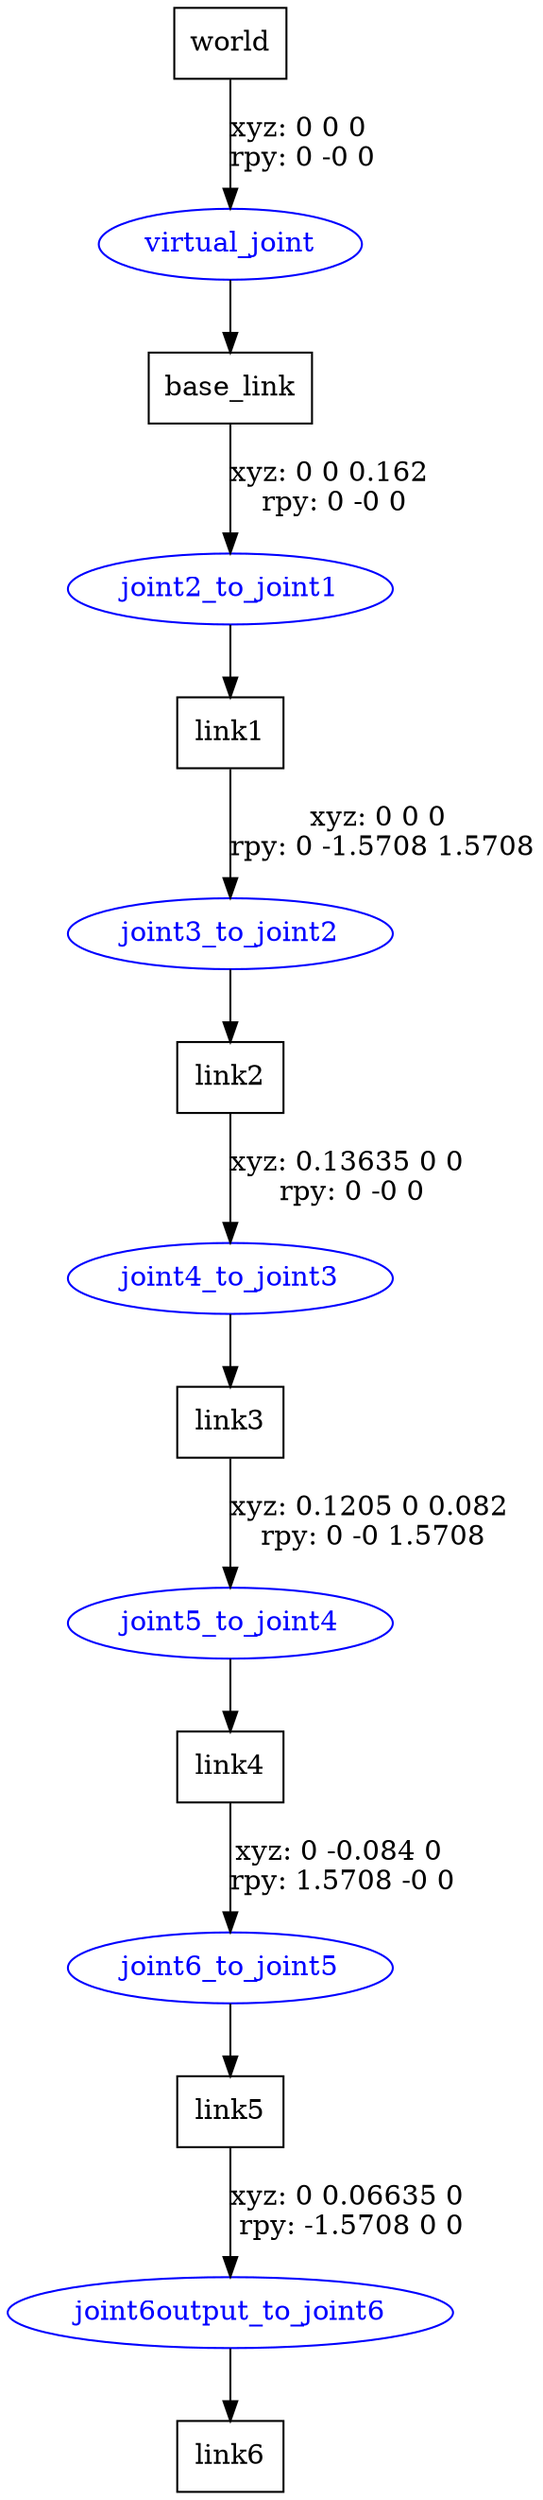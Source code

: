 digraph G {
node [shape=box];
"world" [label="world"];
"base_link" [label="base_link"];
"link1" [label="link1"];
"link2" [label="link2"];
"link3" [label="link3"];
"link4" [label="link4"];
"link5" [label="link5"];
"link6" [label="link6"];
node [shape=ellipse, color=blue, fontcolor=blue];
"world" -> "virtual_joint" [label="xyz: 0 0 0 \nrpy: 0 -0 0"]
"virtual_joint" -> "base_link"
"base_link" -> "joint2_to_joint1" [label="xyz: 0 0 0.162 \nrpy: 0 -0 0"]
"joint2_to_joint1" -> "link1"
"link1" -> "joint3_to_joint2" [label="xyz: 0 0 0 \nrpy: 0 -1.5708 1.5708"]
"joint3_to_joint2" -> "link2"
"link2" -> "joint4_to_joint3" [label="xyz: 0.13635 0 0 \nrpy: 0 -0 0"]
"joint4_to_joint3" -> "link3"
"link3" -> "joint5_to_joint4" [label="xyz: 0.1205 0 0.082 \nrpy: 0 -0 1.5708"]
"joint5_to_joint4" -> "link4"
"link4" -> "joint6_to_joint5" [label="xyz: 0 -0.084 0 \nrpy: 1.5708 -0 0"]
"joint6_to_joint5" -> "link5"
"link5" -> "joint6output_to_joint6" [label="xyz: 0 0.06635 0 \nrpy: -1.5708 0 0"]
"joint6output_to_joint6" -> "link6"
}

